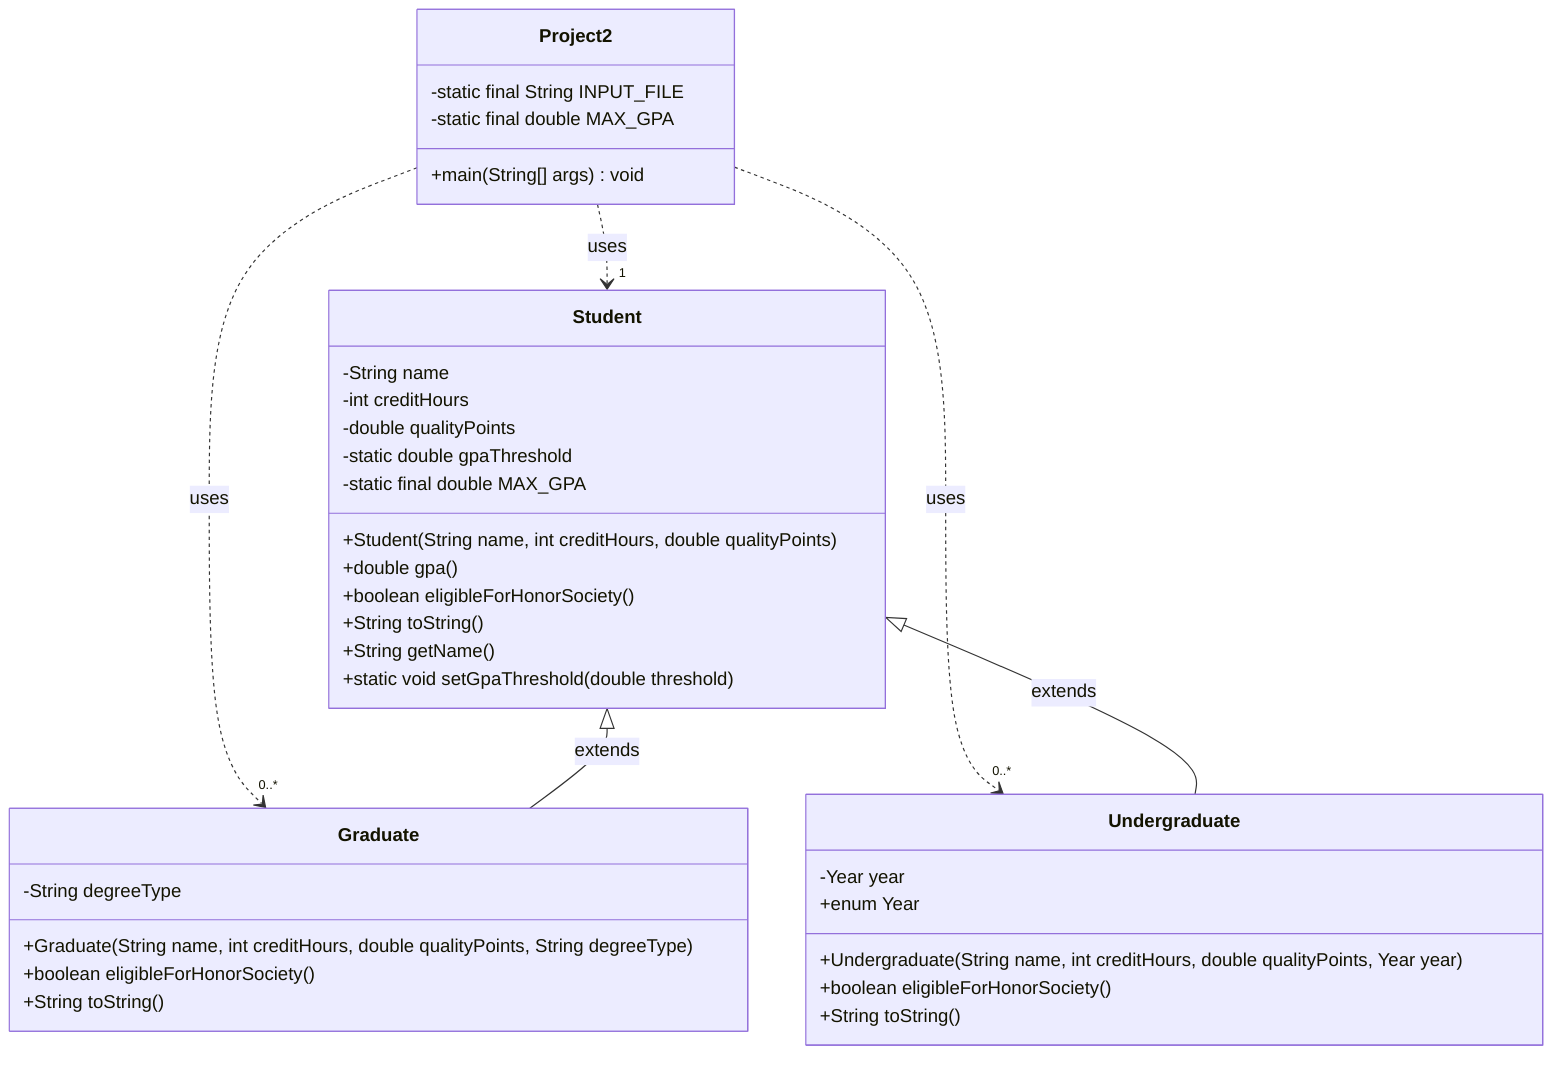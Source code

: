 classDiagram
    direction TB
    
    Project2 ..> "1" Student : uses
    Project2 ..> "0..*" Graduate : uses
    Project2 ..> "0..*" Undergraduate : uses
    Student <|-- Graduate : extends
    Student <|-- Undergraduate : extends
    
    class Project2 {
        -static final String INPUT_FILE
        -static final double MAX_GPA
        +main(String[] args) void
    }
    
    class Student {
        -String name
        -int creditHours
        -double qualityPoints
        -static double gpaThreshold
        -static final double MAX_GPA
        +Student(String name, int creditHours, double qualityPoints)
        +double gpa()
        +boolean eligibleForHonorSociety()
        +String toString()
        +String getName()
        +static void setGpaThreshold(double threshold)
    }

    class Graduate {
        -String degreeType
        +Graduate(String name, int creditHours, double qualityPoints, String degreeType)
        +boolean eligibleForHonorSociety()
        +String toString()
    }

    class Undergraduate {
        -Year year
        +enum Year
        +Undergraduate(String name, int creditHours, double qualityPoints, Year year)
        +boolean eligibleForHonorSociety()
        +String toString()
    }